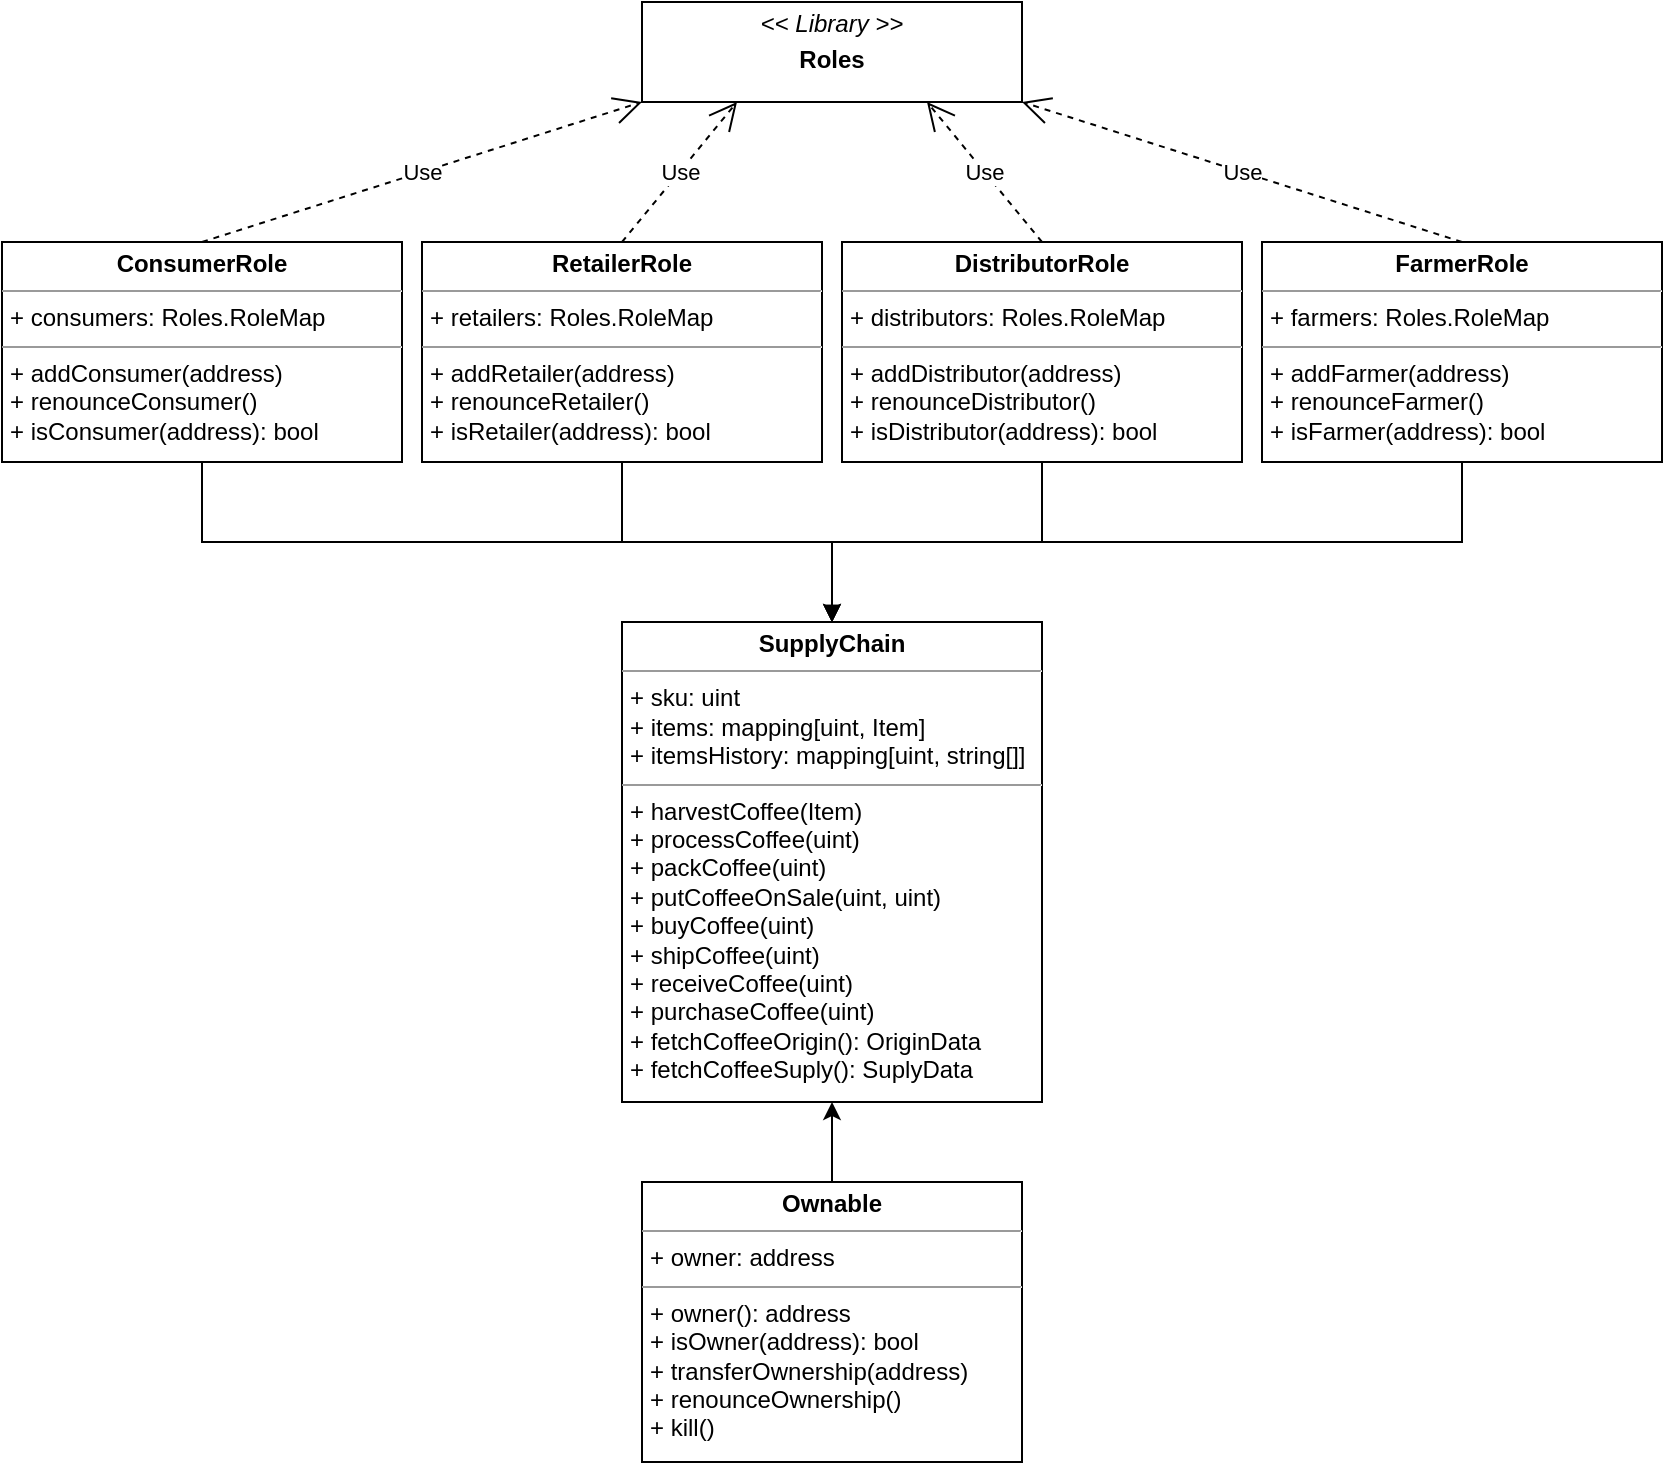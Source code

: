 <mxfile version="17.4.2" type="device"><diagram name="Page-1" id="c4acf3e9-155e-7222-9cf6-157b1a14988f"><mxGraphModel dx="1426" dy="709" grid="1" gridSize="10" guides="1" tooltips="1" connect="1" arrows="1" fold="1" page="1" pageScale="1" pageWidth="850" pageHeight="1100" background="none" math="0" shadow="0"><root><mxCell id="0"/><mxCell id="1" parent="0"/><mxCell id="RCJT9NGoO73gJVkUntoG-1" style="edgeStyle=orthogonalEdgeStyle;rounded=0;orthogonalLoop=1;jettySize=auto;html=1;exitX=0.5;exitY=0;exitDx=0;exitDy=0;entryX=0.5;entryY=1;entryDx=0;entryDy=0;" edge="1" parent="1" source="i1FVJYKr8szCCaTe-ejI-10" target="5d2195bd80daf111-18"><mxGeometry relative="1" as="geometry"><mxPoint x="430" y="650" as="targetPoint"/></mxGeometry></mxCell><mxCell id="5d2195bd80daf111-18" value="&lt;p style=&quot;margin: 0px ; margin-top: 4px ; text-align: center&quot;&gt;&lt;b&gt;SupplyChain&lt;/b&gt;&lt;/p&gt;&lt;hr size=&quot;1&quot;&gt;&lt;p style=&quot;margin: 0px ; margin-left: 4px&quot;&gt;+ sku: uint&lt;br&gt;+ items: mapping[uint, Item]&lt;/p&gt;&lt;p style=&quot;margin: 0px ; margin-left: 4px&quot;&gt;+ itemsHistory: mapping[uint, string[]]&lt;/p&gt;&lt;hr size=&quot;1&quot;&gt;&lt;p style=&quot;margin: 0px ; margin-left: 4px&quot;&gt;+ harvestCoffee(Item)&lt;br&gt;+ processCoffee(uint)&lt;/p&gt;&lt;p style=&quot;margin: 0px ; margin-left: 4px&quot;&gt;+ packCoffee(uint)&lt;/p&gt;&lt;p style=&quot;margin: 0px ; margin-left: 4px&quot;&gt;+ putCoffeeOnSale(uint, uint)&lt;/p&gt;&lt;p style=&quot;margin: 0px ; margin-left: 4px&quot;&gt;+ buyCoffee(uint)&lt;/p&gt;&lt;p style=&quot;margin: 0px ; margin-left: 4px&quot;&gt;+ shipCoffee(uint)&lt;/p&gt;&lt;p style=&quot;margin: 0px ; margin-left: 4px&quot;&gt;+ receiveCoffee(uint)&lt;/p&gt;&lt;p style=&quot;margin: 0px ; margin-left: 4px&quot;&gt;+ purchaseCoffee(uint)&lt;/p&gt;&lt;p style=&quot;margin: 0px ; margin-left: 4px&quot;&gt;+ fetchCoffeeOrigin(): OriginData&lt;/p&gt;&lt;p style=&quot;margin: 0px ; margin-left: 4px&quot;&gt;+ fetchCoffeeSuply(): SuplyData&lt;/p&gt;" style="verticalAlign=top;align=left;overflow=fill;fontSize=12;fontFamily=Helvetica;html=1;rounded=0;shadow=0;comic=0;labelBackgroundColor=none;strokeWidth=1" parent="1" vertex="1"><mxGeometry x="320" y="440" width="210" height="240" as="geometry"/></mxCell><mxCell id="5d2195bd80daf111-19" value="&lt;p style=&quot;margin: 0px ; margin-top: 4px ; text-align: center&quot;&gt;&lt;b&gt;FarmerRole&lt;/b&gt;&lt;/p&gt;&lt;hr size=&quot;1&quot;&gt;&lt;p style=&quot;margin: 0px ; margin-left: 4px&quot;&gt;+ farmers: Roles.RoleMap&lt;br&gt;&lt;/p&gt;&lt;hr size=&quot;1&quot;&gt;&lt;p style=&quot;margin: 0px ; margin-left: 4px&quot;&gt;+ addFarmer(address)&lt;br&gt;+ renounceFarmer()&lt;/p&gt;&lt;p style=&quot;margin: 0px ; margin-left: 4px&quot;&gt;+ isFarmer(address): bool&lt;/p&gt;" style="verticalAlign=top;align=left;overflow=fill;fontSize=12;fontFamily=Helvetica;html=1;rounded=0;shadow=0;comic=0;labelBackgroundColor=none;strokeWidth=1" parent="1" vertex="1"><mxGeometry x="640" y="250" width="200" height="110" as="geometry"/></mxCell><mxCell id="i1FVJYKr8szCCaTe-ejI-7" value="" style="edgeStyle=orthogonalEdgeStyle;rounded=0;orthogonalLoop=1;jettySize=auto;html=1;" parent="1" source="i1FVJYKr8szCCaTe-ejI-1" target="5d2195bd80daf111-18" edge="1"><mxGeometry relative="1" as="geometry"/></mxCell><mxCell id="i1FVJYKr8szCCaTe-ejI-1" value="&lt;p style=&quot;margin: 0px ; margin-top: 4px ; text-align: center&quot;&gt;&lt;b&gt;DistributorRole&lt;/b&gt;&lt;/p&gt;&lt;hr size=&quot;1&quot;&gt;&lt;p style=&quot;margin: 0px ; margin-left: 4px&quot;&gt;+ distributors: Roles.RoleMap&lt;br&gt;&lt;/p&gt;&lt;hr size=&quot;1&quot;&gt;&lt;p style=&quot;margin: 0px ; margin-left: 4px&quot;&gt;+ addDistributor(address)&lt;br&gt;+ renounceDistributor()&lt;/p&gt;&lt;p style=&quot;margin: 0px ; margin-left: 4px&quot;&gt;+ isDistributor(address): bool&lt;/p&gt;" style="verticalAlign=top;align=left;overflow=fill;fontSize=12;fontFamily=Helvetica;html=1;rounded=0;shadow=0;comic=0;labelBackgroundColor=none;strokeWidth=1" parent="1" vertex="1"><mxGeometry x="430" y="250" width="200" height="110" as="geometry"/></mxCell><mxCell id="i1FVJYKr8szCCaTe-ejI-8" value="" style="edgeStyle=orthogonalEdgeStyle;rounded=0;orthogonalLoop=1;jettySize=auto;html=1;" parent="1" source="i1FVJYKr8szCCaTe-ejI-2" target="5d2195bd80daf111-18" edge="1"><mxGeometry relative="1" as="geometry"/></mxCell><mxCell id="i1FVJYKr8szCCaTe-ejI-2" value="&lt;p style=&quot;margin: 0px ; margin-top: 4px ; text-align: center&quot;&gt;&lt;b&gt;RetailerRole&lt;/b&gt;&lt;/p&gt;&lt;hr size=&quot;1&quot;&gt;&lt;p style=&quot;margin: 0px ; margin-left: 4px&quot;&gt;+ retailers: Roles.RoleMap&lt;/p&gt;&lt;hr size=&quot;1&quot;&gt;&lt;p style=&quot;margin: 0px ; margin-left: 4px&quot;&gt;+ addRetailer(address)&lt;br&gt;+ renounceRetailer()&lt;/p&gt;&lt;p style=&quot;margin: 0px ; margin-left: 4px&quot;&gt;+ isRetailer(address): bool&lt;/p&gt;" style="verticalAlign=top;align=left;overflow=fill;fontSize=12;fontFamily=Helvetica;html=1;rounded=0;shadow=0;comic=0;labelBackgroundColor=none;strokeWidth=1" parent="1" vertex="1"><mxGeometry x="220" y="250" width="200" height="110" as="geometry"/></mxCell><mxCell id="i1FVJYKr8szCCaTe-ejI-3" value="&lt;p style=&quot;margin: 0px ; margin-top: 4px ; text-align: center&quot;&gt;&lt;b&gt;ConsumerRole&lt;/b&gt;&lt;/p&gt;&lt;hr size=&quot;1&quot;&gt;&lt;p style=&quot;margin: 0px ; margin-left: 4px&quot;&gt;+ consumers: Roles.RoleMap&lt;br&gt;&lt;/p&gt;&lt;hr size=&quot;1&quot;&gt;&lt;p style=&quot;margin: 0px ; margin-left: 4px&quot;&gt;+ addConsumer(address)&lt;br&gt;+ renounceConsumer()&lt;/p&gt;&lt;p style=&quot;margin: 0px ; margin-left: 4px&quot;&gt;+ isConsumer(address): bool&lt;/p&gt;" style="verticalAlign=top;align=left;overflow=fill;fontSize=12;fontFamily=Helvetica;html=1;rounded=0;shadow=0;comic=0;labelBackgroundColor=none;strokeWidth=1" parent="1" vertex="1"><mxGeometry x="10" y="250" width="200" height="110" as="geometry"/></mxCell><mxCell id="i1FVJYKr8szCCaTe-ejI-4" value="" style="endArrow=block;endFill=1;html=1;edgeStyle=orthogonalEdgeStyle;align=left;verticalAlign=top;rounded=0;exitX=0.5;exitY=1;exitDx=0;exitDy=0;entryX=0.5;entryY=0;entryDx=0;entryDy=0;" parent="1" source="5d2195bd80daf111-19" target="5d2195bd80daf111-18" edge="1"><mxGeometry x="-1" relative="1" as="geometry"><mxPoint x="300" y="390" as="sourcePoint"/><mxPoint x="460" y="390" as="targetPoint"/></mxGeometry></mxCell><mxCell id="i1FVJYKr8szCCaTe-ejI-6" value="" style="endArrow=block;endFill=1;html=1;edgeStyle=orthogonalEdgeStyle;align=left;verticalAlign=top;rounded=0;exitX=0.5;exitY=1;exitDx=0;exitDy=0;entryX=0.5;entryY=0;entryDx=0;entryDy=0;" parent="1" source="i1FVJYKr8szCCaTe-ejI-3" target="5d2195bd80daf111-18" edge="1"><mxGeometry x="-1" relative="1" as="geometry"><mxPoint x="330" y="730" as="sourcePoint"/><mxPoint x="415" y="925" as="targetPoint"/></mxGeometry></mxCell><mxCell id="i1FVJYKr8szCCaTe-ejI-10" value="&lt;p style=&quot;margin: 0px ; margin-top: 4px ; text-align: center&quot;&gt;&lt;b&gt;Ownable&lt;/b&gt;&lt;/p&gt;&lt;hr size=&quot;1&quot;&gt;&lt;p style=&quot;margin: 0px ; margin-left: 4px&quot;&gt;+ owner: address&lt;br&gt;&lt;/p&gt;&lt;hr size=&quot;1&quot;&gt;&lt;p style=&quot;margin: 0px ; margin-left: 4px&quot;&gt;+ owner(): address&lt;br&gt;+ isOwner(address): bool&lt;/p&gt;&lt;p style=&quot;margin: 0px ; margin-left: 4px&quot;&gt;+ transferOwnership(address)&lt;/p&gt;&lt;p style=&quot;margin: 0px ; margin-left: 4px&quot;&gt;+ renounceOwnership()&lt;/p&gt;&lt;p style=&quot;margin: 0px ; margin-left: 4px&quot;&gt;+ kill()&lt;/p&gt;" style="verticalAlign=top;align=left;overflow=fill;fontSize=12;fontFamily=Helvetica;html=1;rounded=0;shadow=0;comic=0;labelBackgroundColor=none;strokeWidth=1" parent="1" vertex="1"><mxGeometry x="330" y="720" width="190" height="140" as="geometry"/></mxCell><mxCell id="i1FVJYKr8szCCaTe-ejI-11" value="&lt;p style=&quot;margin: 0px ; margin-top: 4px ; text-align: center&quot;&gt;&lt;i&gt;&amp;lt;&amp;lt; Library &amp;gt;&amp;gt;&lt;/i&gt;&lt;/p&gt;&lt;p style=&quot;margin: 0px ; margin-top: 4px ; text-align: center&quot;&gt;&lt;b&gt;Roles&lt;/b&gt;&lt;/p&gt;&lt;p style=&quot;margin: 0px ; margin-left: 4px&quot;&gt;&lt;br&gt;&lt;/p&gt;" style="verticalAlign=top;align=left;overflow=fill;fontSize=12;fontFamily=Helvetica;html=1;rounded=0;shadow=0;comic=0;labelBackgroundColor=none;strokeWidth=1" parent="1" vertex="1"><mxGeometry x="330" y="130" width="190" height="50" as="geometry"/></mxCell><mxCell id="i1FVJYKr8szCCaTe-ejI-14" value="Use" style="endArrow=open;endSize=12;dashed=1;html=1;rounded=0;exitX=0.5;exitY=0;exitDx=0;exitDy=0;entryX=0;entryY=1;entryDx=0;entryDy=0;" parent="1" source="i1FVJYKr8szCCaTe-ejI-3" target="i1FVJYKr8szCCaTe-ejI-11" edge="1"><mxGeometry width="160" relative="1" as="geometry"><mxPoint x="290" y="550" as="sourcePoint"/><mxPoint x="450" y="550" as="targetPoint"/></mxGeometry></mxCell><mxCell id="i1FVJYKr8szCCaTe-ejI-15" value="Use" style="endArrow=open;endSize=12;dashed=1;html=1;rounded=0;exitX=0.5;exitY=0;exitDx=0;exitDy=0;entryX=0.25;entryY=1;entryDx=0;entryDy=0;" parent="1" source="i1FVJYKr8szCCaTe-ejI-2" target="i1FVJYKr8szCCaTe-ejI-11" edge="1"><mxGeometry width="160" relative="1" as="geometry"><mxPoint x="360" y="240" as="sourcePoint"/><mxPoint x="660" y="170" as="targetPoint"/></mxGeometry></mxCell><mxCell id="i1FVJYKr8szCCaTe-ejI-16" value="Use" style="endArrow=open;endSize=12;dashed=1;html=1;rounded=0;exitX=0.5;exitY=0;exitDx=0;exitDy=0;entryX=0.75;entryY=1;entryDx=0;entryDy=0;" parent="1" source="i1FVJYKr8szCCaTe-ejI-1" target="i1FVJYKr8szCCaTe-ejI-11" edge="1"><mxGeometry width="160" relative="1" as="geometry"><mxPoint x="165" y="270" as="sourcePoint"/><mxPoint x="465" y="200" as="targetPoint"/></mxGeometry></mxCell><mxCell id="i1FVJYKr8szCCaTe-ejI-17" value="Use" style="endArrow=open;endSize=12;dashed=1;html=1;rounded=0;exitX=0.5;exitY=0;exitDx=0;exitDy=0;entryX=1;entryY=1;entryDx=0;entryDy=0;" parent="1" source="5d2195bd80daf111-19" target="i1FVJYKr8szCCaTe-ejI-11" edge="1"><mxGeometry width="160" relative="1" as="geometry"><mxPoint x="175" y="280" as="sourcePoint"/><mxPoint x="475" y="210" as="targetPoint"/></mxGeometry></mxCell></root></mxGraphModel></diagram></mxfile>